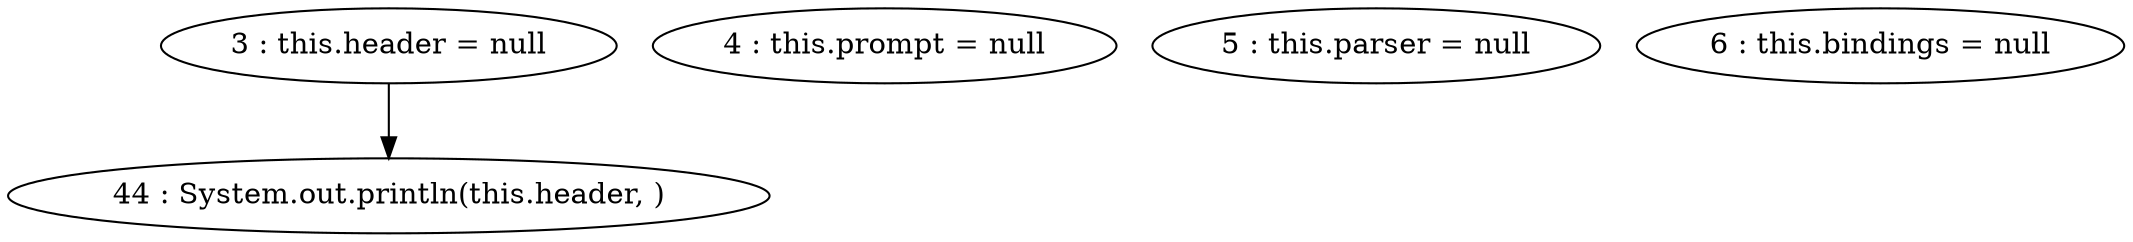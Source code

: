 digraph G {
"3 : this.header = null"
"3 : this.header = null" -> "44 : System.out.println(this.header, )"
"4 : this.prompt = null"
"5 : this.parser = null"
"6 : this.bindings = null"
"44 : System.out.println(this.header, )"
}
